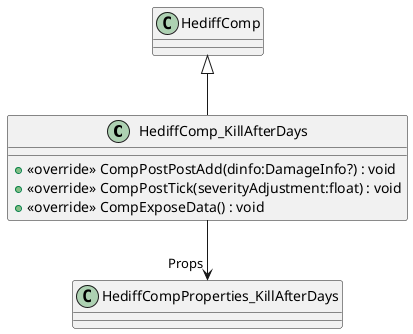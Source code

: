 @startuml
class HediffComp_KillAfterDays {
    + <<override>> CompPostPostAdd(dinfo:DamageInfo?) : void
    + <<override>> CompPostTick(severityAdjustment:float) : void
    + <<override>> CompExposeData() : void
}
HediffComp <|-- HediffComp_KillAfterDays
HediffComp_KillAfterDays --> "Props" HediffCompProperties_KillAfterDays
@enduml
